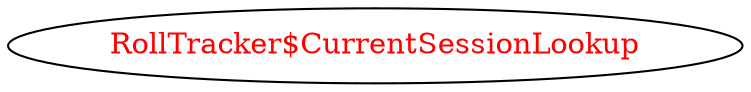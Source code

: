 digraph dependencyGraph {
 concentrate=true;
 ranksep="2.0";
 rankdir="LR"; 
 splines="ortho";
"RollTracker$CurrentSessionLookup" [fontcolor="red"];
}
